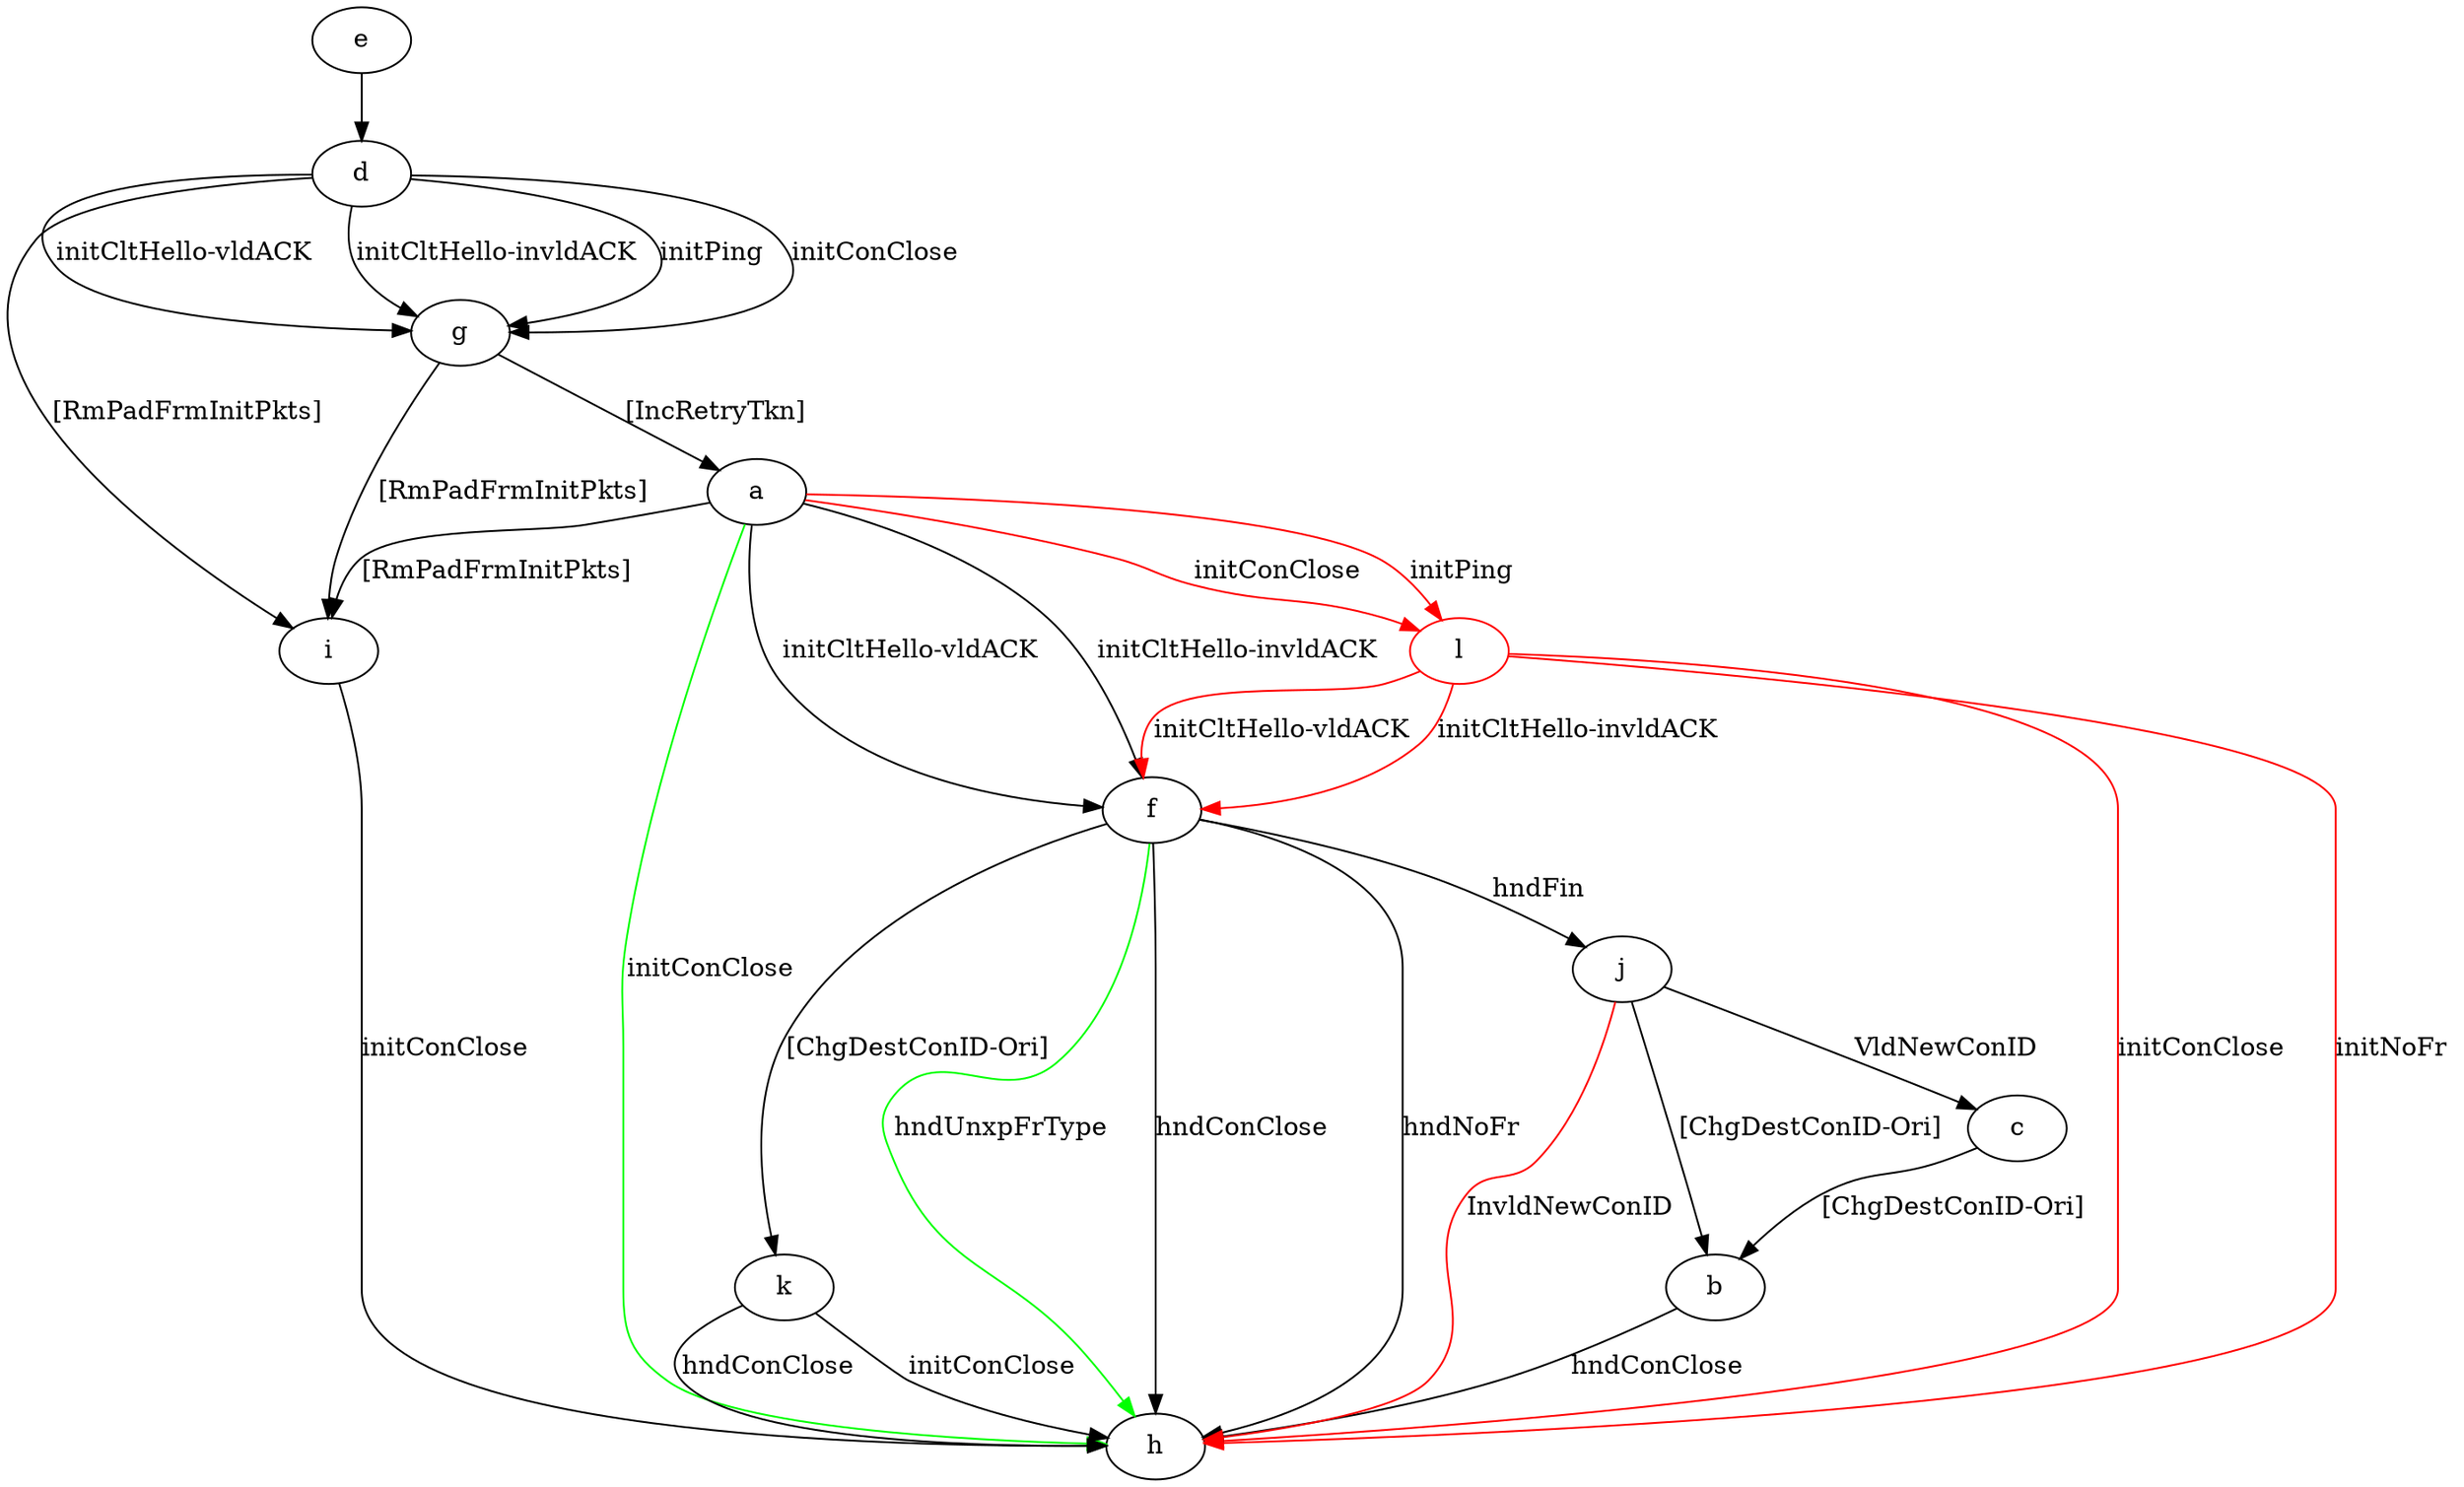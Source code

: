 digraph "" {
	a -> f	[key=0,
		label="initCltHello-vldACK "];
	a -> f	[key=1,
		label="initCltHello-invldACK "];
	a -> h	[key=0,
		color=green,
		label="initConClose "];
	a -> i	[key=0,
		label="[RmPadFrmInitPkts] "];
	l	[color=red];
	a -> l	[key=0,
		color=red,
		label="initPing "];
	a -> l	[key=1,
		color=red,
		label="initConClose "];
	b -> h	[key=0,
		label="hndConClose "];
	c -> b	[key=0,
		label="[ChgDestConID-Ori] "];
	d -> g	[key=0,
		label="initPing "];
	d -> g	[key=1,
		label="initConClose "];
	d -> g	[key=2,
		label="initCltHello-vldACK "];
	d -> g	[key=3,
		label="initCltHello-invldACK "];
	d -> i	[key=0,
		label="[RmPadFrmInitPkts] "];
	e -> d	[key=0];
	f -> h	[key=0,
		label="hndConClose "];
	f -> h	[key=1,
		label="hndNoFr "];
	f -> h	[key=2,
		color=green,
		label="hndUnxpFrType "];
	f -> j	[key=0,
		label="hndFin "];
	f -> k	[key=0,
		label="[ChgDestConID-Ori] "];
	g -> a	[key=0,
		label="[IncRetryTkn] "];
	g -> i	[key=0,
		label="[RmPadFrmInitPkts] "];
	i -> h	[key=0,
		label="initConClose "];
	j -> b	[key=0,
		label="[ChgDestConID-Ori] "];
	j -> c	[key=0,
		label="VldNewConID "];
	j -> h	[key=0,
		color=red,
		label="InvldNewConID "];
	k -> h	[key=0,
		label="initConClose "];
	k -> h	[key=1,
		label="hndConClose "];
	l -> f	[key=0,
		color=red,
		label="initCltHello-vldACK "];
	l -> f	[key=1,
		color=red,
		label="initCltHello-invldACK "];
	l -> h	[key=0,
		color=red,
		label="initConClose "];
	l -> h	[key=1,
		color=red,
		label="initNoFr "];
}
